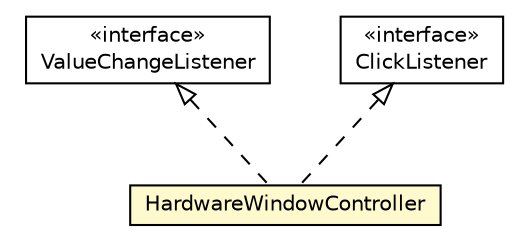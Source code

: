 #!/usr/local/bin/dot
#
# Class diagram 
# Generated by UMLGraph version R5_6-24-gf6e263 (http://www.umlgraph.org/)
#

digraph G {
	edge [fontname="Helvetica",fontsize=10,labelfontname="Helvetica",labelfontsize=10];
	node [fontname="Helvetica",fontsize=10,shape=plaintext];
	nodesep=0.25;
	ranksep=0.5;
	// org.universAAL.tools.ucc.controller.space.HardwareWindowController
	c4311929 [label=<<table title="org.universAAL.tools.ucc.controller.space.HardwareWindowController" border="0" cellborder="1" cellspacing="0" cellpadding="2" port="p" bgcolor="lemonChiffon" href="./HardwareWindowController.html">
		<tr><td><table border="0" cellspacing="0" cellpadding="1">
<tr><td align="center" balign="center"> HardwareWindowController </td></tr>
		</table></td></tr>
		</table>>, URL="./HardwareWindowController.html", fontname="Helvetica", fontcolor="black", fontsize=10.0];
	//org.universAAL.tools.ucc.controller.space.HardwareWindowController implements com.vaadin.data.Property.ValueChangeListener
	c4311961:p -> c4311929:p [dir=back,arrowtail=empty,style=dashed];
	//org.universAAL.tools.ucc.controller.space.HardwareWindowController implements com.vaadin.ui.Button.ClickListener
	c4311962:p -> c4311929:p [dir=back,arrowtail=empty,style=dashed];
	// com.vaadin.data.Property.ValueChangeListener
	c4311961 [label=<<table title="com.vaadin.data.Property.ValueChangeListener" border="0" cellborder="1" cellspacing="0" cellpadding="2" port="p" href="http://java.sun.com/j2se/1.4.2/docs/api/com/vaadin/data/Property/ValueChangeListener.html">
		<tr><td><table border="0" cellspacing="0" cellpadding="1">
<tr><td align="center" balign="center"> &#171;interface&#187; </td></tr>
<tr><td align="center" balign="center"> ValueChangeListener </td></tr>
		</table></td></tr>
		</table>>, URL="http://java.sun.com/j2se/1.4.2/docs/api/com/vaadin/data/Property/ValueChangeListener.html", fontname="Helvetica", fontcolor="black", fontsize=10.0];
	// com.vaadin.ui.Button.ClickListener
	c4311962 [label=<<table title="com.vaadin.ui.Button.ClickListener" border="0" cellborder="1" cellspacing="0" cellpadding="2" port="p" href="http://java.sun.com/j2se/1.4.2/docs/api/com/vaadin/ui/Button/ClickListener.html">
		<tr><td><table border="0" cellspacing="0" cellpadding="1">
<tr><td align="center" balign="center"> &#171;interface&#187; </td></tr>
<tr><td align="center" balign="center"> ClickListener </td></tr>
		</table></td></tr>
		</table>>, URL="http://java.sun.com/j2se/1.4.2/docs/api/com/vaadin/ui/Button/ClickListener.html", fontname="Helvetica", fontcolor="black", fontsize=10.0];
}

